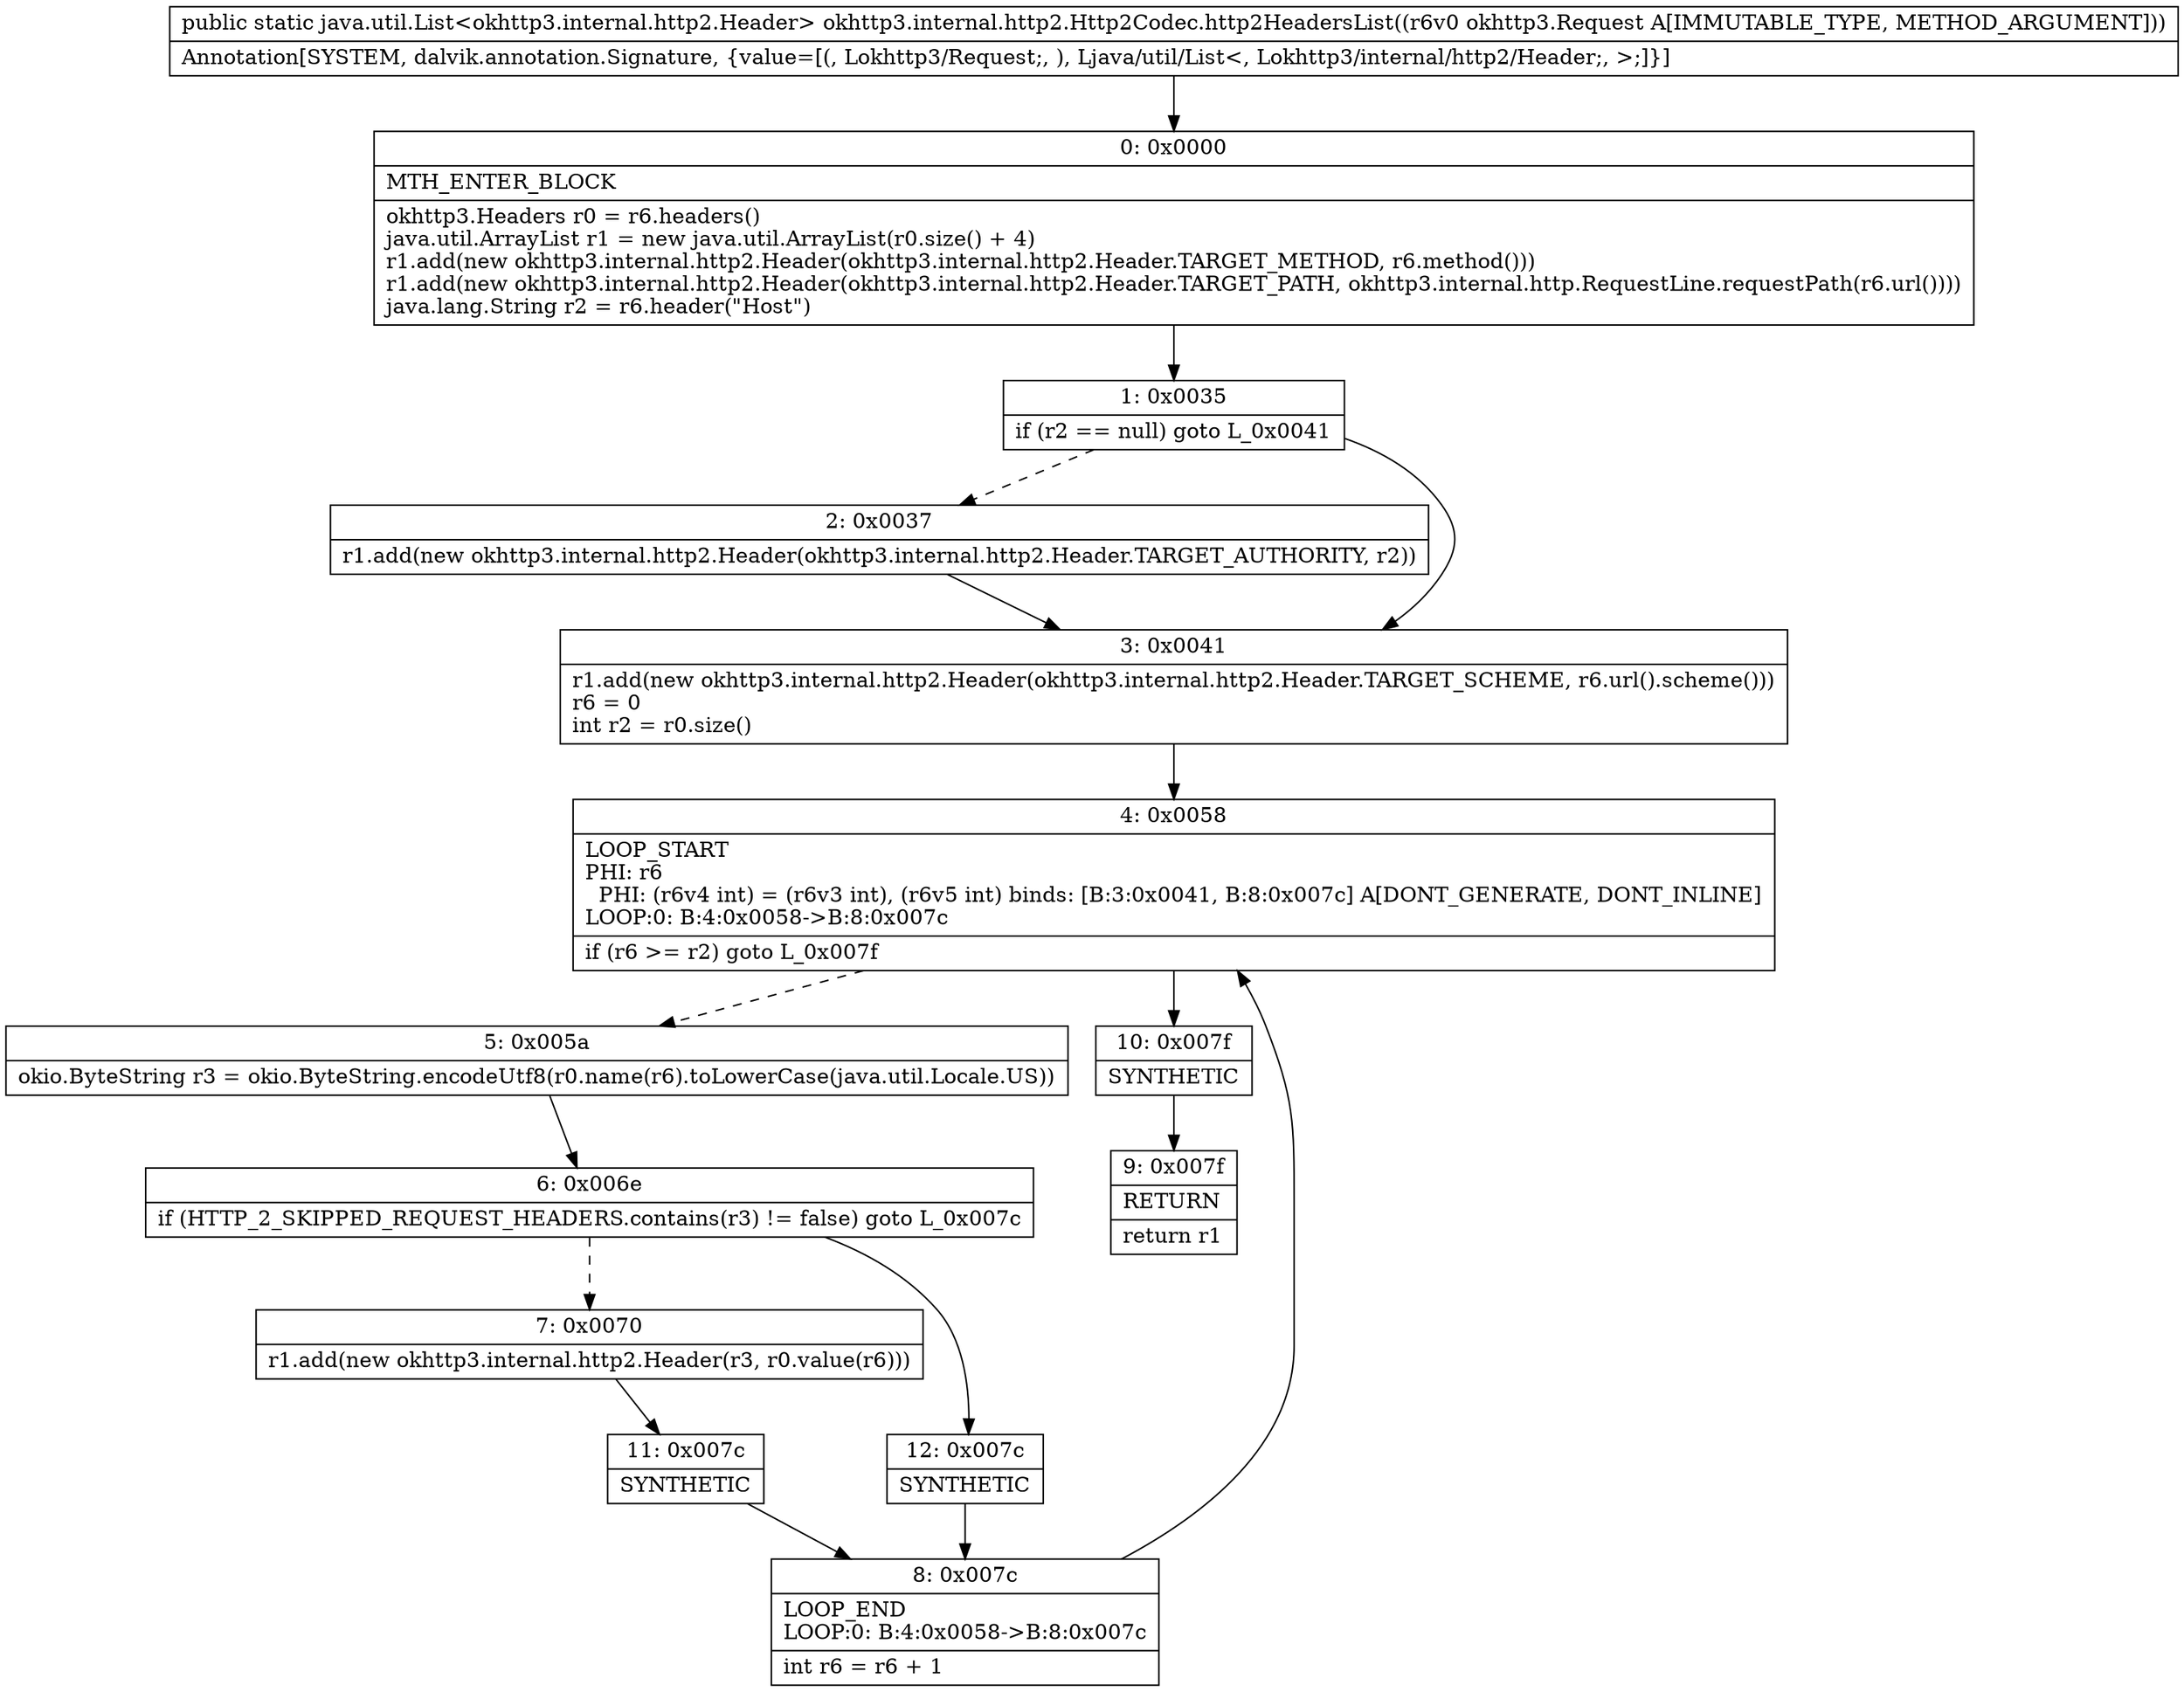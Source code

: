 digraph "CFG forokhttp3.internal.http2.Http2Codec.http2HeadersList(Lokhttp3\/Request;)Ljava\/util\/List;" {
Node_0 [shape=record,label="{0\:\ 0x0000|MTH_ENTER_BLOCK\l|okhttp3.Headers r0 = r6.headers()\ljava.util.ArrayList r1 = new java.util.ArrayList(r0.size() + 4)\lr1.add(new okhttp3.internal.http2.Header(okhttp3.internal.http2.Header.TARGET_METHOD, r6.method()))\lr1.add(new okhttp3.internal.http2.Header(okhttp3.internal.http2.Header.TARGET_PATH, okhttp3.internal.http.RequestLine.requestPath(r6.url())))\ljava.lang.String r2 = r6.header(\"Host\")\l}"];
Node_1 [shape=record,label="{1\:\ 0x0035|if (r2 == null) goto L_0x0041\l}"];
Node_2 [shape=record,label="{2\:\ 0x0037|r1.add(new okhttp3.internal.http2.Header(okhttp3.internal.http2.Header.TARGET_AUTHORITY, r2))\l}"];
Node_3 [shape=record,label="{3\:\ 0x0041|r1.add(new okhttp3.internal.http2.Header(okhttp3.internal.http2.Header.TARGET_SCHEME, r6.url().scheme()))\lr6 = 0\lint r2 = r0.size()\l}"];
Node_4 [shape=record,label="{4\:\ 0x0058|LOOP_START\lPHI: r6 \l  PHI: (r6v4 int) = (r6v3 int), (r6v5 int) binds: [B:3:0x0041, B:8:0x007c] A[DONT_GENERATE, DONT_INLINE]\lLOOP:0: B:4:0x0058\-\>B:8:0x007c\l|if (r6 \>= r2) goto L_0x007f\l}"];
Node_5 [shape=record,label="{5\:\ 0x005a|okio.ByteString r3 = okio.ByteString.encodeUtf8(r0.name(r6).toLowerCase(java.util.Locale.US))\l}"];
Node_6 [shape=record,label="{6\:\ 0x006e|if (HTTP_2_SKIPPED_REQUEST_HEADERS.contains(r3) != false) goto L_0x007c\l}"];
Node_7 [shape=record,label="{7\:\ 0x0070|r1.add(new okhttp3.internal.http2.Header(r3, r0.value(r6)))\l}"];
Node_8 [shape=record,label="{8\:\ 0x007c|LOOP_END\lLOOP:0: B:4:0x0058\-\>B:8:0x007c\l|int r6 = r6 + 1\l}"];
Node_9 [shape=record,label="{9\:\ 0x007f|RETURN\l|return r1\l}"];
Node_10 [shape=record,label="{10\:\ 0x007f|SYNTHETIC\l}"];
Node_11 [shape=record,label="{11\:\ 0x007c|SYNTHETIC\l}"];
Node_12 [shape=record,label="{12\:\ 0x007c|SYNTHETIC\l}"];
MethodNode[shape=record,label="{public static java.util.List\<okhttp3.internal.http2.Header\> okhttp3.internal.http2.Http2Codec.http2HeadersList((r6v0 okhttp3.Request A[IMMUTABLE_TYPE, METHOD_ARGUMENT]))  | Annotation[SYSTEM, dalvik.annotation.Signature, \{value=[(, Lokhttp3\/Request;, ), Ljava\/util\/List\<, Lokhttp3\/internal\/http2\/Header;, \>;]\}]\l}"];
MethodNode -> Node_0;
Node_0 -> Node_1;
Node_1 -> Node_2[style=dashed];
Node_1 -> Node_3;
Node_2 -> Node_3;
Node_3 -> Node_4;
Node_4 -> Node_5[style=dashed];
Node_4 -> Node_10;
Node_5 -> Node_6;
Node_6 -> Node_7[style=dashed];
Node_6 -> Node_12;
Node_7 -> Node_11;
Node_8 -> Node_4;
Node_10 -> Node_9;
Node_11 -> Node_8;
Node_12 -> Node_8;
}

